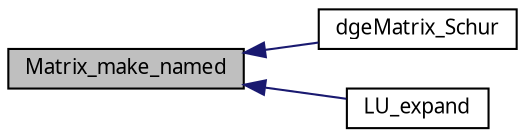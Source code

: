 digraph G
{
  edge [fontname="FreeSans.ttf",fontsize=10,labelfontname="FreeSans.ttf",labelfontsize=10];
  node [fontname="FreeSans.ttf",fontsize=10,shape=record];
  rankdir=LR;
  Node1 [label="Matrix_make_named",height=0.2,width=0.4,color="black", fillcolor="grey75", style="filled" fontcolor="black"];
  Node1 -> Node2 [dir=back,color="midnightblue",fontsize=10,style="solid",fontname="FreeSans.ttf"];
  Node2 [label="dgeMatrix_Schur",height=0.2,width=0.4,color="black", fillcolor="white", style="filled",URL="$dgeMatrix_8h.html#db4d1f7a285de0a6521f9d1846e12ed3"];
  Node1 -> Node3 [dir=back,color="midnightblue",fontsize=10,style="solid",fontname="FreeSans.ttf"];
  Node3 [label="LU_expand",height=0.2,width=0.4,color="black", fillcolor="white", style="filled",URL="$factorizations_8h.html#0ec00f455c00bf1b862139fe6d4a265a"];
}
